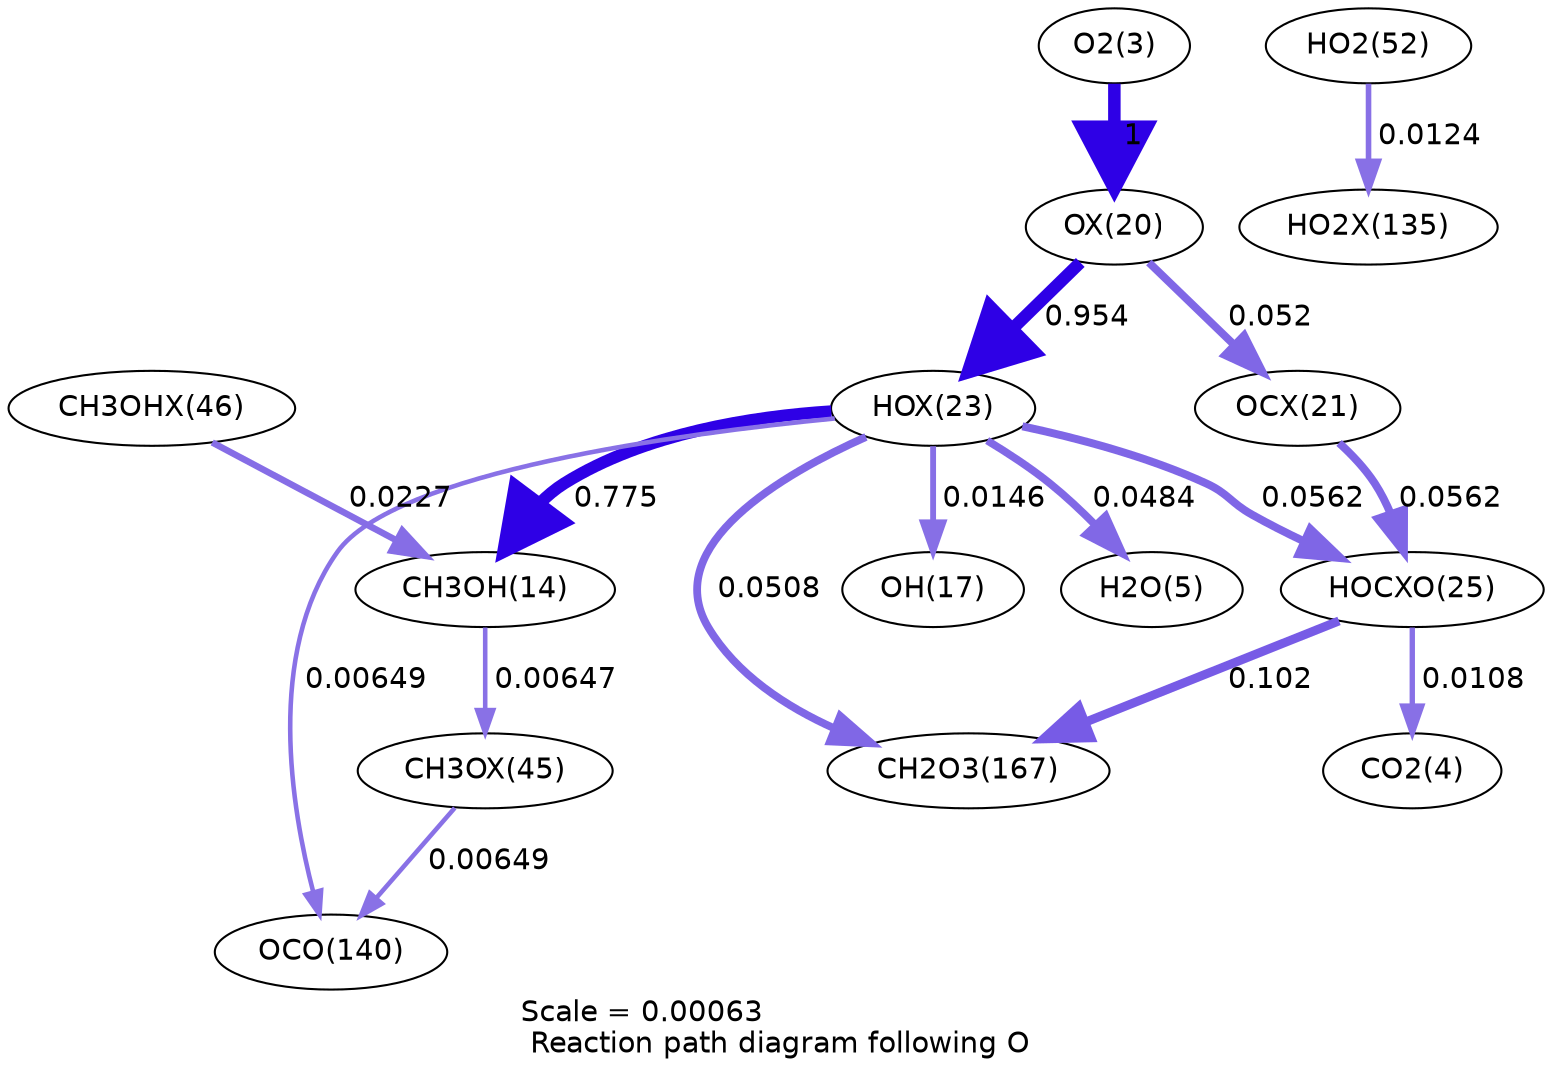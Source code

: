 digraph reaction_paths {
center=1;
s5 -> s32[fontname="Helvetica", penwidth=6, arrowsize=3, color="0.7, 1.5, 0.9"
, label=" 1"];
s32 -> s35[fontname="Helvetica", penwidth=5.96, arrowsize=2.98, color="0.7, 1.45, 0.9"
, label=" 0.954"];
s32 -> s33[fontname="Helvetica", penwidth=3.77, arrowsize=1.88, color="0.7, 0.552, 0.9"
, label=" 0.052"];
s35 -> s16[fontname="Helvetica", penwidth=5.81, arrowsize=2.9, color="0.7, 1.27, 0.9"
, label=" 0.775"];
s35 -> s19[fontname="Helvetica", penwidth=2.81, arrowsize=1.41, color="0.7, 0.515, 0.9"
, label=" 0.0146"];
s35 -> s7[fontname="Helvetica", penwidth=3.71, arrowsize=1.86, color="0.7, 0.548, 0.9"
, label=" 0.0484"];
s35 -> s25[fontname="Helvetica", penwidth=2.2, arrowsize=1.1, color="0.7, 0.506, 0.9"
, label=" 0.00649"];
s35 -> s37[fontname="Helvetica", penwidth=3.83, arrowsize=1.91, color="0.7, 0.556, 0.9"
, label=" 0.0562"];
s35 -> s29[fontname="Helvetica", penwidth=3.75, arrowsize=1.88, color="0.7, 0.551, 0.9"
, label=" 0.0508"];
s48 -> s16[fontname="Helvetica", penwidth=3.14, arrowsize=1.57, color="0.7, 0.523, 0.9"
, label=" 0.0227"];
s16 -> s47[fontname="Helvetica", penwidth=2.19, arrowsize=1.1, color="0.7, 0.506, 0.9"
, label=" 0.00647"];
s47 -> s25[fontname="Helvetica", penwidth=2.2, arrowsize=1.1, color="0.7, 0.506, 0.9"
, label=" 0.00649"];
s33 -> s37[fontname="Helvetica", penwidth=3.83, arrowsize=1.91, color="0.7, 0.556, 0.9"
, label=" 0.0562"];
s37 -> s6[fontname="Helvetica", penwidth=2.58, arrowsize=1.29, color="0.7, 0.511, 0.9"
, label=" 0.0108"];
s37 -> s29[fontname="Helvetica", penwidth=4.27, arrowsize=2.14, color="0.7, 0.602, 0.9"
, label=" 0.102"];
s21 -> s50[fontname="Helvetica", penwidth=2.68, arrowsize=1.34, color="0.7, 0.512, 0.9"
, label=" 0.0124"];
s5 [ fontname="Helvetica", label="O2(3)"];
s6 [ fontname="Helvetica", label="CO2(4)"];
s7 [ fontname="Helvetica", label="H2O(5)"];
s16 [ fontname="Helvetica", label="CH3OH(14)"];
s19 [ fontname="Helvetica", label="OH(17)"];
s21 [ fontname="Helvetica", label="HO2(52)"];
s25 [ fontname="Helvetica", label="OCO(140)"];
s29 [ fontname="Helvetica", label="CH2O3(167)"];
s32 [ fontname="Helvetica", label="OX(20)"];
s33 [ fontname="Helvetica", label="OCX(21)"];
s35 [ fontname="Helvetica", label="HOX(23)"];
s37 [ fontname="Helvetica", label="HOCXO(25)"];
s47 [ fontname="Helvetica", label="CH3OX(45)"];
s48 [ fontname="Helvetica", label="CH3OHX(46)"];
s50 [ fontname="Helvetica", label="HO2X(135)"];
 label = "Scale = 0.00063\l Reaction path diagram following O";
 fontname = "Helvetica";
}
